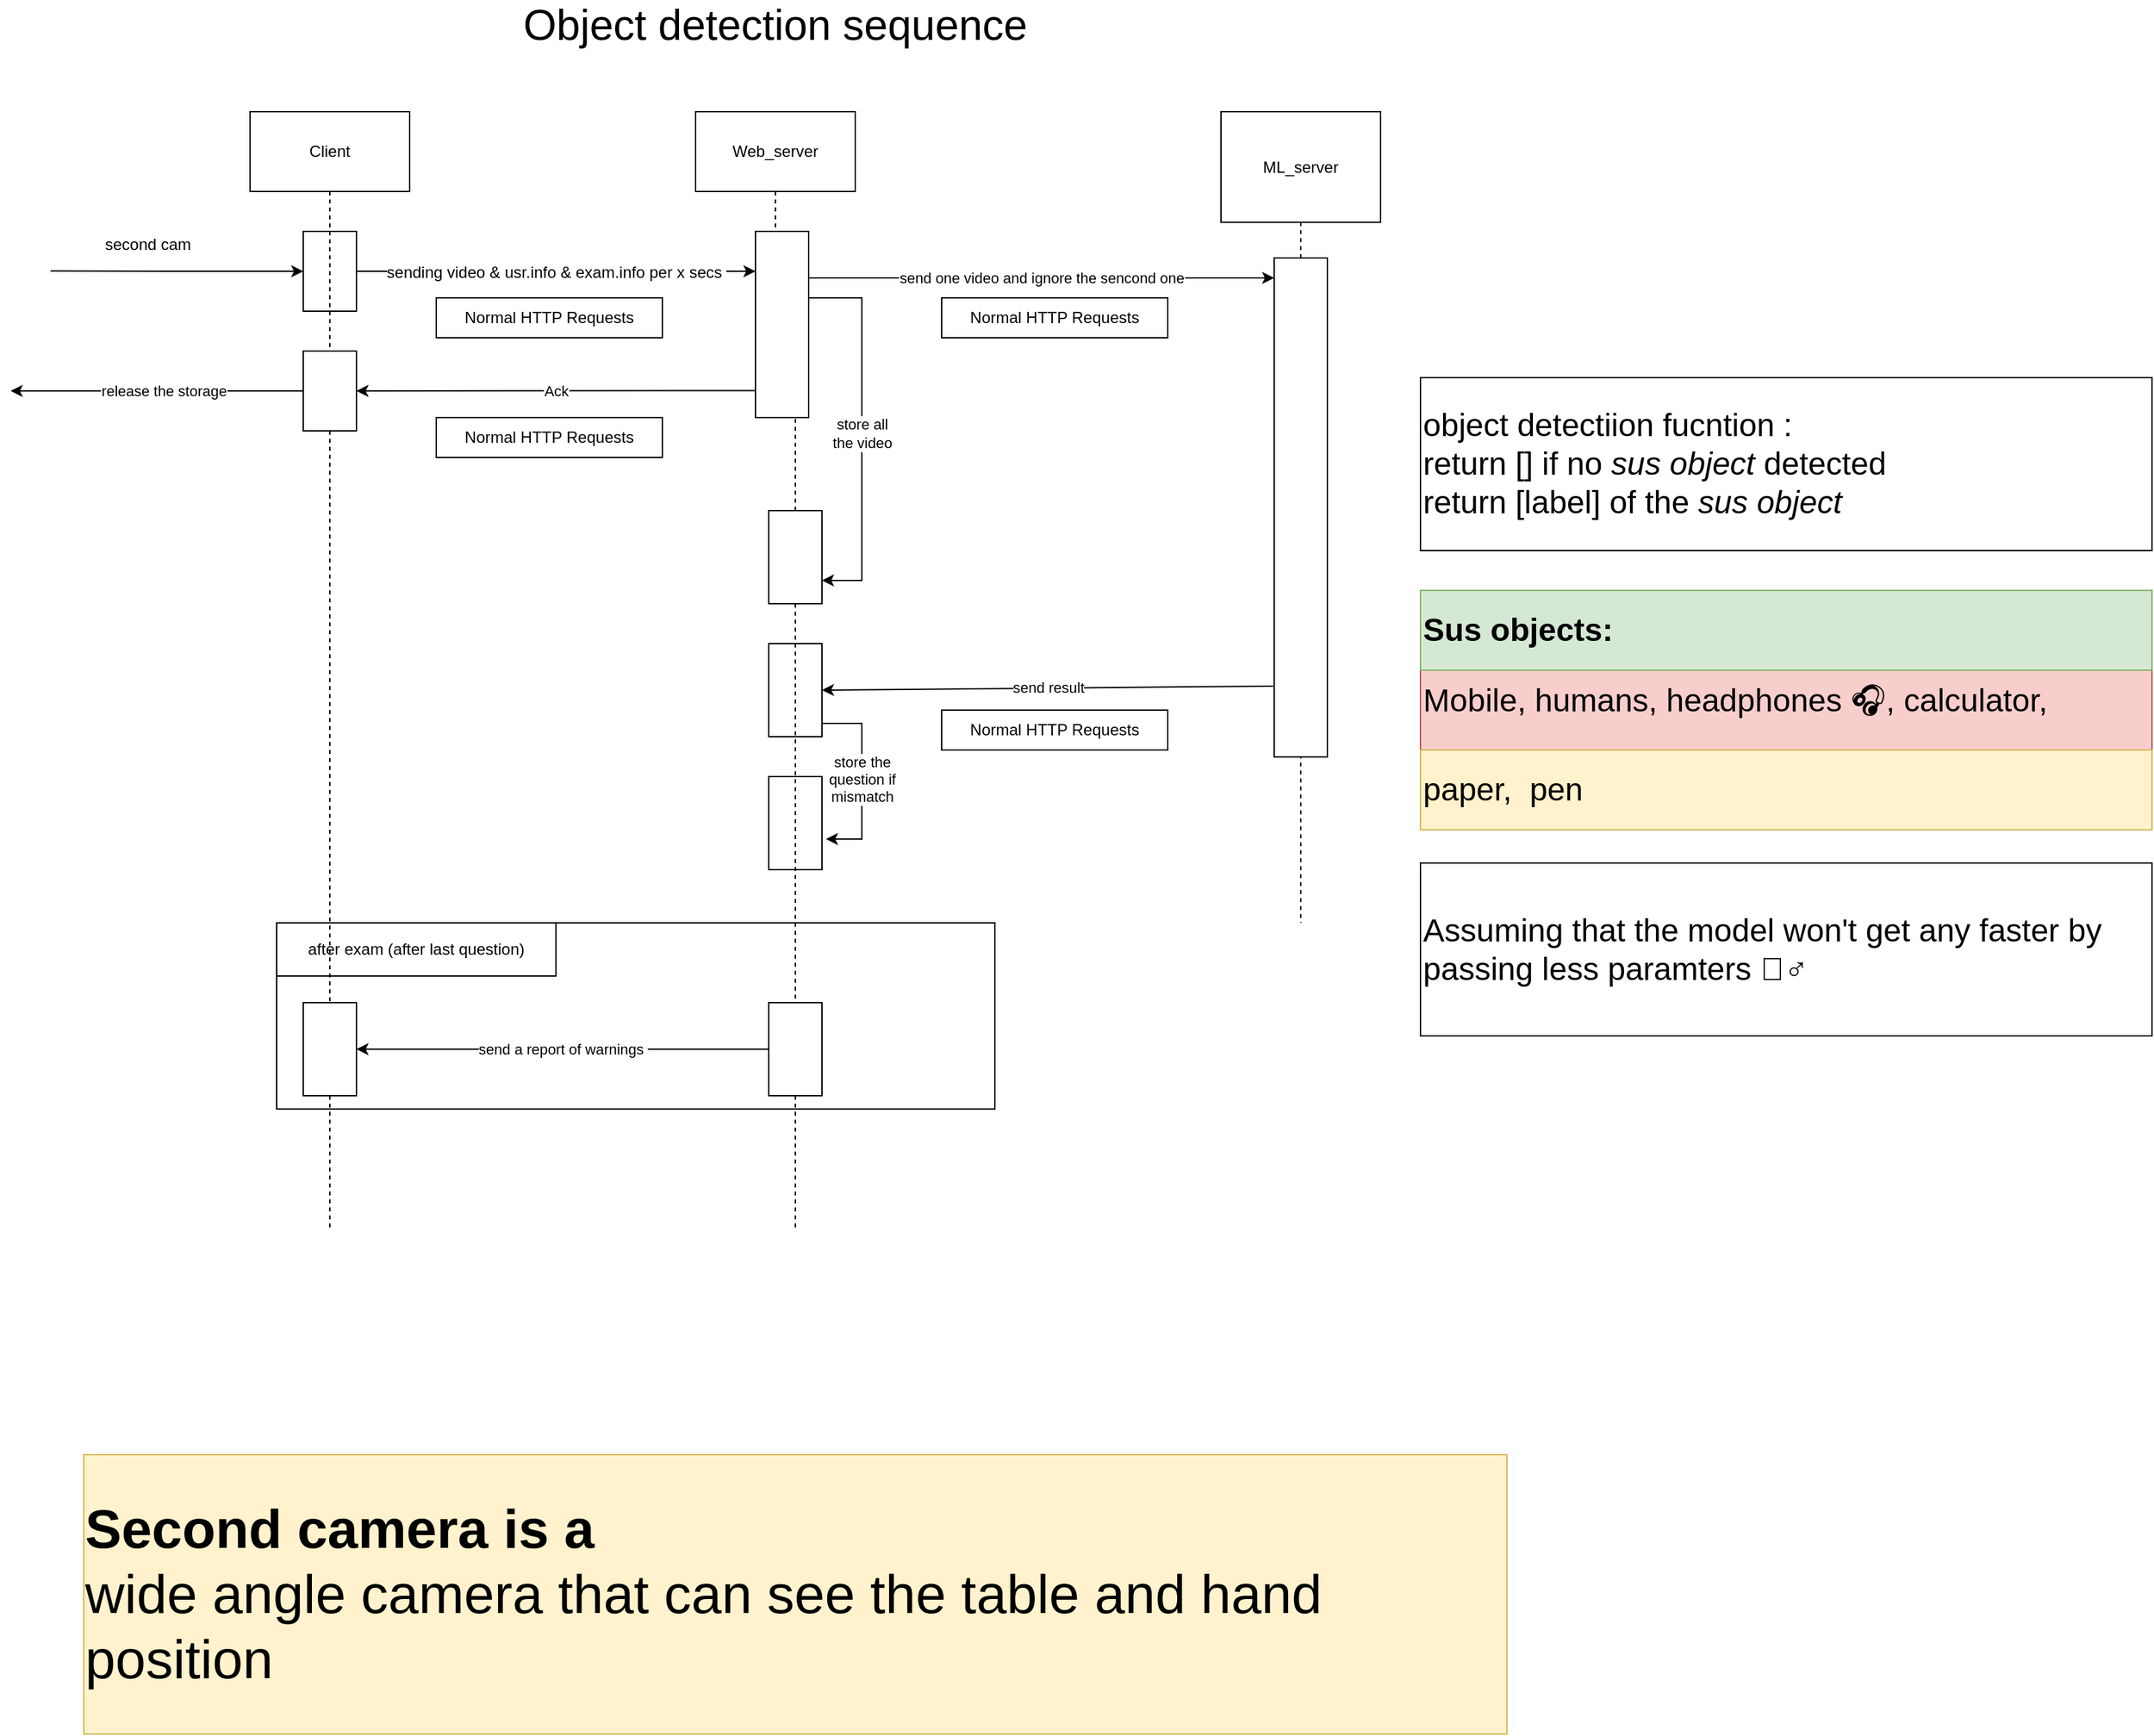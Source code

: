 <mxfile version="14.5.1" type="device"><diagram id="_YWQf0OL5vx4ewanuAuk" name="Page-1"><mxGraphModel dx="1423" dy="857" grid="1" gridSize="10" guides="1" tooltips="1" connect="1" arrows="1" fold="1" page="1" pageScale="1" pageWidth="1900" pageHeight="1900" math="0" shadow="0"><root><mxCell id="0"/><mxCell id="1" parent="0"/><mxCell id="Wkd50HSK-Yujyl3HCd2w-79" value="" style="rounded=0;whiteSpace=wrap;html=1;" parent="1" vertex="1"><mxGeometry x="220" y="760" width="540" height="140" as="geometry"/></mxCell><mxCell id="Wkd50HSK-Yujyl3HCd2w-8" value="&lt;span style=&quot;font-size: 32px&quot;&gt;Object detection sequence&lt;/span&gt;" style="text;html=1;strokeColor=none;fillColor=none;align=center;verticalAlign=middle;whiteSpace=wrap;rounded=0;" parent="1" vertex="1"><mxGeometry x="400" y="70" width="390" height="30" as="geometry"/></mxCell><mxCell id="Wkd50HSK-Yujyl3HCd2w-11" value="&lt;font style=&quot;font-size: 12px&quot;&gt;sending video &amp;amp; usr.info &amp;amp; exam.info per x secs&amp;nbsp;&lt;/font&gt;" style="edgeStyle=orthogonalEdgeStyle;rounded=0;orthogonalLoop=1;jettySize=auto;html=1;endArrow=classic;endFill=1;" parent="1" source="Wkd50HSK-Yujyl3HCd2w-9" edge="1"><mxGeometry relative="1" as="geometry"><mxPoint x="580" y="270" as="targetPoint"/></mxGeometry></mxCell><mxCell id="Wkd50HSK-Yujyl3HCd2w-10" value="second cam&amp;nbsp;" style="text;html=1;strokeColor=none;fillColor=none;align=center;verticalAlign=middle;whiteSpace=wrap;rounded=0;" parent="1" vertex="1"><mxGeometry x="60" y="240" width="130" height="20" as="geometry"/></mxCell><mxCell id="Wkd50HSK-Yujyl3HCd2w-12" value="" style="group" parent="1" vertex="1" connectable="0"><mxGeometry x="535" y="150" width="120" height="440" as="geometry"/></mxCell><mxCell id="Wkd50HSK-Yujyl3HCd2w-5" value="Web_server" style="rounded=0;whiteSpace=wrap;html=1;" parent="Wkd50HSK-Yujyl3HCd2w-12" vertex="1"><mxGeometry width="120" height="60" as="geometry"/></mxCell><mxCell id="Wkd50HSK-Yujyl3HCd2w-44" value="store all&lt;br&gt;the video" style="edgeStyle=orthogonalEdgeStyle;rounded=0;orthogonalLoop=1;jettySize=auto;html=1;entryX=1;entryY=0.75;entryDx=0;entryDy=0;startArrow=none;startFill=0;endArrow=classic;endFill=1;" parent="Wkd50HSK-Yujyl3HCd2w-12" source="Wkd50HSK-Yujyl3HCd2w-20" target="Wkd50HSK-Yujyl3HCd2w-42" edge="1"><mxGeometry relative="1" as="geometry"><Array as="points"><mxPoint x="125" y="140"/><mxPoint x="125" y="352"/></Array></mxGeometry></mxCell><mxCell id="Wkd50HSK-Yujyl3HCd2w-42" value="&lt;span style=&quot;color: rgba(0 , 0 , 0 , 0) ; font-family: monospace ; font-size: 0px&quot;&gt;%3CmxGraphModel%3E%3Croot%3E%3CmxCell%20id%3D%220%22%2F%3E%3CmxCell%20id%3D%221%22%20parent%3D%220%22%2F%3E%3CmxCell%20id%3D%222%22%20value%3D%22%22%20style%3D%22rounded%3D0%3BwhiteSpace%3Dwrap%3Bhtml%3D1%3B%22%20vertex%3D%221%22%20parent%3D%221%22%3E%3CmxGeometry%20x%3D%22240%22%20y%3D%22240%22%20width%3D%2240%22%20height%3D%2260%22%20as%3D%22geometry%22%2F%3E%3C%2FmxCell%3E%3C%2Froot%3E%3C%2FmxGraphModel%3E&lt;/span&gt;" style="rounded=0;whiteSpace=wrap;html=1;" parent="Wkd50HSK-Yujyl3HCd2w-12" vertex="1"><mxGeometry x="55" y="300" width="40" height="70" as="geometry"/></mxCell><mxCell id="Wkd50HSK-Yujyl3HCd2w-43" style="edgeStyle=orthogonalEdgeStyle;rounded=0;orthogonalLoop=1;jettySize=auto;html=1;endArrow=none;endFill=0;dashed=1;" parent="Wkd50HSK-Yujyl3HCd2w-12" source="Wkd50HSK-Yujyl3HCd2w-5" target="Wkd50HSK-Yujyl3HCd2w-42" edge="1"><mxGeometry relative="1" as="geometry"><mxPoint x="600" y="430" as="targetPoint"/><mxPoint x="595" y="210" as="sourcePoint"/></mxGeometry></mxCell><mxCell id="Wkd50HSK-Yujyl3HCd2w-20" value="" style="rounded=0;whiteSpace=wrap;html=1;" parent="Wkd50HSK-Yujyl3HCd2w-12" vertex="1"><mxGeometry x="45" y="90" width="40" height="140" as="geometry"/></mxCell><mxCell id="Wkd50HSK-Yujyl3HCd2w-49" value="" style="rounded=0;whiteSpace=wrap;html=1;" parent="Wkd50HSK-Yujyl3HCd2w-12" vertex="1"><mxGeometry x="55" y="400" width="40" height="70" as="geometry"/></mxCell><mxCell id="Wkd50HSK-Yujyl3HCd2w-13" value="" style="group" parent="1" vertex="1" connectable="0"><mxGeometry x="200" y="150" width="380" height="440" as="geometry"/></mxCell><mxCell id="Wkd50HSK-Yujyl3HCd2w-1" value="Client" style="rounded=0;whiteSpace=wrap;html=1;" parent="Wkd50HSK-Yujyl3HCd2w-13" vertex="1"><mxGeometry width="120" height="60" as="geometry"/></mxCell><mxCell id="Wkd50HSK-Yujyl3HCd2w-29" value="release the storage" style="edgeStyle=orthogonalEdgeStyle;rounded=0;orthogonalLoop=1;jettySize=auto;html=1;startArrow=none;startFill=0;endArrow=classic;endFill=1;" parent="Wkd50HSK-Yujyl3HCd2w-13" edge="1"><mxGeometry relative="1" as="geometry"><mxPoint x="-180" y="210" as="targetPoint"/><mxPoint x="50" y="210" as="sourcePoint"/></mxGeometry></mxCell><mxCell id="Wkd50HSK-Yujyl3HCd2w-86" value="Normal HTTP Requests" style="rounded=0;whiteSpace=wrap;html=1;" parent="Wkd50HSK-Yujyl3HCd2w-13" vertex="1"><mxGeometry x="140" y="140" width="170" height="30" as="geometry"/></mxCell><mxCell id="Wkd50HSK-Yujyl3HCd2w-87" value="Normal HTTP Requests" style="rounded=0;whiteSpace=wrap;html=1;" parent="Wkd50HSK-Yujyl3HCd2w-13" vertex="1"><mxGeometry x="140" y="230" width="170" height="30" as="geometry"/></mxCell><mxCell id="Wkd50HSK-Yujyl3HCd2w-14" value="" style="group" parent="1" vertex="1" connectable="0"><mxGeometry x="930" y="150" width="120" height="610" as="geometry"/></mxCell><mxCell id="Wkd50HSK-Yujyl3HCd2w-6" style="edgeStyle=orthogonalEdgeStyle;rounded=0;orthogonalLoop=1;jettySize=auto;html=1;endArrow=none;endFill=0;dashed=1;" parent="Wkd50HSK-Yujyl3HCd2w-14" edge="1"><mxGeometry relative="1" as="geometry"><mxPoint x="60" y="610" as="targetPoint"/><mxPoint x="60" y="471.364" as="sourcePoint"/></mxGeometry></mxCell><mxCell id="Wkd50HSK-Yujyl3HCd2w-7" value="ML_server" style="rounded=0;whiteSpace=wrap;html=1;" parent="Wkd50HSK-Yujyl3HCd2w-14" vertex="1"><mxGeometry width="120" height="83.182" as="geometry"/></mxCell><mxCell id="Wkd50HSK-Yujyl3HCd2w-46" style="edgeStyle=orthogonalEdgeStyle;rounded=0;orthogonalLoop=1;jettySize=auto;html=1;endArrow=none;endFill=0;dashed=1;" parent="Wkd50HSK-Yujyl3HCd2w-14" source="Wkd50HSK-Yujyl3HCd2w-7" edge="1"><mxGeometry relative="1" as="geometry"><mxPoint x="60" y="374.318" as="targetPoint"/><mxPoint x="990" y="291.136" as="sourcePoint"/></mxGeometry></mxCell><mxCell id="Wkd50HSK-Yujyl3HCd2w-40" value="" style="rounded=0;whiteSpace=wrap;html=1;" parent="Wkd50HSK-Yujyl3HCd2w-14" vertex="1"><mxGeometry x="40" y="110" width="40" height="375.23" as="geometry"/></mxCell><mxCell id="Wkd50HSK-Yujyl3HCd2w-19" style="edgeStyle=orthogonalEdgeStyle;rounded=0;orthogonalLoop=1;jettySize=auto;html=1;exitX=0;exitY=0.5;exitDx=0;exitDy=0;endArrow=none;endFill=0;startArrow=classic;startFill=1;" parent="1" source="Wkd50HSK-Yujyl3HCd2w-9" edge="1"><mxGeometry relative="1" as="geometry"><mxPoint x="50" y="269.714" as="targetPoint"/></mxGeometry></mxCell><mxCell id="Wkd50HSK-Yujyl3HCd2w-41" value="send one video and ignore the sencond one" style="edgeStyle=orthogonalEdgeStyle;rounded=0;orthogonalLoop=1;jettySize=auto;html=1;startArrow=none;startFill=0;endArrow=classic;endFill=1;" parent="1" source="Wkd50HSK-Yujyl3HCd2w-20" edge="1"><mxGeometry relative="1" as="geometry"><mxPoint x="970" y="275" as="targetPoint"/><Array as="points"><mxPoint x="690" y="275"/><mxPoint x="690" y="275"/></Array></mxGeometry></mxCell><mxCell id="Wkd50HSK-Yujyl3HCd2w-27" style="edgeStyle=orthogonalEdgeStyle;rounded=0;orthogonalLoop=1;jettySize=auto;html=1;endArrow=none;endFill=0;dashed=1;" parent="1" source="Wkd50HSK-Yujyl3HCd2w-83" edge="1"><mxGeometry relative="1" as="geometry"><mxPoint x="260" y="990" as="targetPoint"/><mxPoint x="460" y="360" as="sourcePoint"/></mxGeometry></mxCell><mxCell id="Wkd50HSK-Yujyl3HCd2w-9" value="" style="rounded=0;whiteSpace=wrap;html=1;" parent="1" vertex="1"><mxGeometry x="240" y="240" width="40" height="60" as="geometry"/></mxCell><mxCell id="Wkd50HSK-Yujyl3HCd2w-48" value="Normal HTTP Requests" style="rounded=0;whiteSpace=wrap;html=1;" parent="1" vertex="1"><mxGeometry x="720" y="290" width="170" height="30" as="geometry"/></mxCell><mxCell id="Wkd50HSK-Yujyl3HCd2w-63" value="send result" style="endArrow=classic;html=1;exitX=-0.018;exitY=0.858;exitDx=0;exitDy=0;exitPerimeter=0;entryX=1;entryY=0.5;entryDx=0;entryDy=0;" parent="1" source="Wkd50HSK-Yujyl3HCd2w-40" target="Wkd50HSK-Yujyl3HCd2w-49" edge="1"><mxGeometry width="50" height="50" relative="1" as="geometry"><mxPoint x="800" y="490" as="sourcePoint"/><mxPoint x="850" y="440" as="targetPoint"/></mxGeometry></mxCell><mxCell id="Wkd50HSK-Yujyl3HCd2w-66" value="Normal HTTP Requests" style="rounded=0;whiteSpace=wrap;html=1;" parent="1" vertex="1"><mxGeometry x="720" y="600" width="170" height="30" as="geometry"/></mxCell><mxCell id="Wkd50HSK-Yujyl3HCd2w-67" value="&lt;div style=&quot;text-align: left ; font-size: 41px&quot;&gt;&lt;b&gt;Second camera is a&lt;/b&gt;&lt;/div&gt;&lt;div style=&quot;text-align: left ; font-size: 41px&quot;&gt;wide angle camera that can see the table and hand position&lt;/div&gt;" style="rounded=0;whiteSpace=wrap;html=1;fillColor=#fff2cc;strokeColor=#d6b656;" parent="1" vertex="1"><mxGeometry x="75" y="1160" width="1070" height="210" as="geometry"/></mxCell><mxCell id="Wkd50HSK-Yujyl3HCd2w-69" value="" style="rounded=0;whiteSpace=wrap;html=1;" parent="1" vertex="1"><mxGeometry x="240" y="330" width="40" height="60" as="geometry"/></mxCell><mxCell id="Wkd50HSK-Yujyl3HCd2w-70" style="edgeStyle=orthogonalEdgeStyle;rounded=0;orthogonalLoop=1;jettySize=auto;html=1;endArrow=none;endFill=0;dashed=1;" parent="1" source="Wkd50HSK-Yujyl3HCd2w-1" target="Wkd50HSK-Yujyl3HCd2w-69" edge="1"><mxGeometry relative="1" as="geometry"><mxPoint x="260" y="580" as="targetPoint"/><mxPoint x="260" y="210" as="sourcePoint"/></mxGeometry></mxCell><mxCell id="Wkd50HSK-Yujyl3HCd2w-68" value="Ack" style="endArrow=classic;html=1;exitX=0.004;exitY=0.855;exitDx=0;exitDy=0;exitPerimeter=0;entryX=1;entryY=0.5;entryDx=0;entryDy=0;" parent="1" source="Wkd50HSK-Yujyl3HCd2w-20" target="Wkd50HSK-Yujyl3HCd2w-69" edge="1"><mxGeometry width="50" height="50" relative="1" as="geometry"><mxPoint x="580" y="330" as="sourcePoint"/><mxPoint x="290" y="360" as="targetPoint"/></mxGeometry></mxCell><mxCell id="Wkd50HSK-Yujyl3HCd2w-73" value="&lt;span style=&quot;color: rgba(0 , 0 , 0 , 0) ; font-family: monospace ; font-size: 0px&quot;&gt;%3CmxGraphModel%3E%3Croot%3E%3CmxCell%20id%3D%220%22%2F%3E%3CmxCell%20id%3D%221%22%20parent%3D%220%22%2F%3E%3CmxCell%20id%3D%222%22%20value%3D%22%22%20style%3D%22rounded%3D0%3BwhiteSpace%3Dwrap%3Bhtml%3D1%3B%22%20vertex%3D%221%22%20parent%3D%221%22%3E%3CmxGeometry%20x%3D%22240%22%20y%3D%22240%22%20width%3D%2240%22%20height%3D%2260%22%20as%3D%22geometry%22%2F%3E%3C%2FmxCell%3E%3C%2Froot%3E%3C%2FmxGraphModel%3E&lt;/span&gt;" style="rounded=0;whiteSpace=wrap;html=1;" parent="1" vertex="1"><mxGeometry x="590" y="650" width="40" height="70" as="geometry"/></mxCell><mxCell id="Wkd50HSK-Yujyl3HCd2w-75" value="store the &lt;br&gt;question if &lt;br&gt;mismatch" style="edgeStyle=orthogonalEdgeStyle;rounded=0;orthogonalLoop=1;jettySize=auto;html=1;entryX=1.075;entryY=0.671;entryDx=0;entryDy=0;entryPerimeter=0;startArrow=none;startFill=0;endArrow=classic;endFill=1;" parent="1" source="Wkd50HSK-Yujyl3HCd2w-49" target="Wkd50HSK-Yujyl3HCd2w-73" edge="1"><mxGeometry relative="1" as="geometry"><Array as="points"><mxPoint x="660" y="610"/><mxPoint x="660" y="697"/></Array></mxGeometry></mxCell><mxCell id="Wkd50HSK-Yujyl3HCd2w-77" style="edgeStyle=orthogonalEdgeStyle;rounded=0;orthogonalLoop=1;jettySize=auto;html=1;endArrow=none;endFill=0;dashed=1;" parent="1" source="Wkd50HSK-Yujyl3HCd2w-81" edge="1"><mxGeometry relative="1" as="geometry"><mxPoint x="610" y="990" as="targetPoint"/><mxPoint x="610" y="520" as="sourcePoint"/></mxGeometry></mxCell><mxCell id="Wkd50HSK-Yujyl3HCd2w-80" value="after exam (after last question)" style="rounded=0;whiteSpace=wrap;html=1;" parent="1" vertex="1"><mxGeometry x="220" y="760" width="210" height="40" as="geometry"/></mxCell><mxCell id="Wkd50HSK-Yujyl3HCd2w-85" value="send a report of warnings&amp;nbsp;" style="edgeStyle=orthogonalEdgeStyle;rounded=0;orthogonalLoop=1;jettySize=auto;html=1;entryX=1;entryY=0.5;entryDx=0;entryDy=0;startArrow=none;startFill=0;endArrow=classic;endFill=1;" parent="1" source="Wkd50HSK-Yujyl3HCd2w-81" target="Wkd50HSK-Yujyl3HCd2w-83" edge="1"><mxGeometry relative="1" as="geometry"/></mxCell><mxCell id="Wkd50HSK-Yujyl3HCd2w-81" value="&lt;span style=&quot;color: rgba(0 , 0 , 0 , 0) ; font-family: monospace ; font-size: 0px&quot;&gt;%3CmxGraphModel%3E%3Croot%3E%3CmxCell%20id%3D%220%22%2F%3E%3CmxCell%20id%3D%221%22%20parent%3D%220%22%2F%3E%3CmxCell%20id%3D%222%22%20value%3D%22%22%20style%3D%22rounded%3D0%3BwhiteSpace%3Dwrap%3Bhtml%3D1%3B%22%20vertex%3D%221%22%20parent%3D%221%22%3E%3CmxGeometry%20x%3D%22240%22%20y%3D%22240%22%20width%3D%2240%22%20height%3D%2260%22%20as%3D%22geometry%22%2F%3E%3C%2FmxCell%3E%3C%2Froot%3E%3C%2FmxGraphModel%3E&lt;/span&gt;" style="rounded=0;whiteSpace=wrap;html=1;" parent="1" vertex="1"><mxGeometry x="590" y="820" width="40" height="70" as="geometry"/></mxCell><mxCell id="Wkd50HSK-Yujyl3HCd2w-82" style="edgeStyle=orthogonalEdgeStyle;rounded=0;orthogonalLoop=1;jettySize=auto;html=1;endArrow=none;endFill=0;dashed=1;" parent="1" source="Wkd50HSK-Yujyl3HCd2w-42" target="Wkd50HSK-Yujyl3HCd2w-81" edge="1"><mxGeometry relative="1" as="geometry"><mxPoint x="610.0" y="990.0" as="targetPoint"/><mxPoint x="610.0" y="520" as="sourcePoint"/></mxGeometry></mxCell><mxCell id="Wkd50HSK-Yujyl3HCd2w-83" value="&lt;span style=&quot;color: rgba(0 , 0 , 0 , 0) ; font-family: monospace ; font-size: 0px&quot;&gt;%3CmxGraphModel%3E%3Croot%3E%3CmxCell%20id%3D%220%22%2F%3E%3CmxCell%20id%3D%221%22%20parent%3D%220%22%2F%3E%3CmxCell%20id%3D%222%22%20value%3D%22%22%20style%3D%22rounded%3D0%3BwhiteSpace%3Dwrap%3Bhtml%3D1%3B%22%20vertex%3D%221%22%20parent%3D%221%22%3E%3CmxGeometry%20x%3D%22240%22%20y%3D%22240%22%20width%3D%2240%22%20height%3D%2260%22%20as%3D%22geometry%22%2F%3E%3C%2FmxCell%3E%3C%2Froot%3E%3C%2FmxGraphModel%3E&lt;/span&gt;" style="rounded=0;whiteSpace=wrap;html=1;" parent="1" vertex="1"><mxGeometry x="240" y="820" width="40" height="70" as="geometry"/></mxCell><mxCell id="Wkd50HSK-Yujyl3HCd2w-84" style="edgeStyle=orthogonalEdgeStyle;rounded=0;orthogonalLoop=1;jettySize=auto;html=1;endArrow=none;endFill=0;dashed=1;" parent="1" source="Wkd50HSK-Yujyl3HCd2w-69" target="Wkd50HSK-Yujyl3HCd2w-83" edge="1"><mxGeometry relative="1" as="geometry"><mxPoint x="260" y="990.0" as="targetPoint"/><mxPoint x="260" y="390" as="sourcePoint"/></mxGeometry></mxCell><mxCell id="Wkd50HSK-Yujyl3HCd2w-91" value="&lt;font style=&quot;font-size: 24px&quot;&gt;object detectiion fucntion :&lt;br&gt;return [] if no &lt;i&gt;sus object&lt;/i&gt;&amp;nbsp;detected&lt;br&gt;return [label] of the &lt;i&gt;sus object&lt;/i&gt;&lt;br&gt;&lt;/font&gt;" style="rounded=0;whiteSpace=wrap;html=1;align=left;" parent="1" vertex="1"><mxGeometry x="1080" y="350" width="550" height="130" as="geometry"/></mxCell><mxCell id="bPIm7F3cTE3ipKpFzhlR-2" value="&lt;font&gt;&lt;span style=&quot;font-size: 24px&quot;&gt;Mobile, humans, headphones 🎧,&amp;nbsp;&lt;/span&gt;&lt;span style=&quot;font-size: 24px&quot;&gt;calculator,&lt;/span&gt;&lt;br&gt;&lt;br&gt;&lt;/font&gt;" style="rounded=0;whiteSpace=wrap;html=1;align=left;fillColor=#f8cecc;strokeColor=#b85450;" parent="1" vertex="1"><mxGeometry x="1080" y="570" width="550" height="60" as="geometry"/></mxCell><mxCell id="bPIm7F3cTE3ipKpFzhlR-3" value="&lt;font&gt;&lt;span style=&quot;font-size: 24px&quot;&gt;paper,&amp;nbsp; pen&lt;/span&gt;&lt;br&gt;&lt;/font&gt;" style="rounded=0;whiteSpace=wrap;html=1;align=left;fillColor=#fff2cc;strokeColor=#d6b656;" parent="1" vertex="1"><mxGeometry x="1080" y="630" width="550" height="60" as="geometry"/></mxCell><mxCell id="bPIm7F3cTE3ipKpFzhlR-5" value="&lt;font&gt;&lt;span style=&quot;font-size: 24px&quot;&gt;&lt;b&gt;Sus objects:&lt;/b&gt;&lt;/span&gt;&lt;br&gt;&lt;/font&gt;" style="rounded=0;whiteSpace=wrap;html=1;align=left;fillColor=#d5e8d4;strokeColor=#82b366;" parent="1" vertex="1"><mxGeometry x="1080" y="510" width="550" height="60" as="geometry"/></mxCell><mxCell id="bPIm7F3cTE3ipKpFzhlR-6" value="&lt;font style=&quot;font-size: 24px&quot;&gt;Assuming that the model won't get any faster by passing less paramters&amp;nbsp;🤷‍♂️&lt;br&gt;&lt;/font&gt;" style="rounded=0;whiteSpace=wrap;html=1;align=left;" parent="1" vertex="1"><mxGeometry x="1080" y="715" width="550" height="130" as="geometry"/></mxCell></root></mxGraphModel></diagram></mxfile>